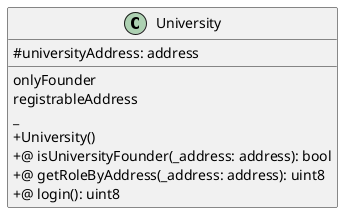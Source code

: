 @startuml
skinparam classAttributeIconSize 0
class University{
#universityAddress: address
__
onlyFounder
registrableAddress
_
+University()
+@ isUniversityFounder(_address: address): bool
+@ getRoleByAddress(_address: address): uint8
+@ login(): uint8
}
@enduml